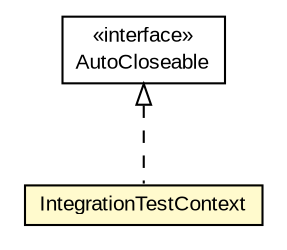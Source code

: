 #!/usr/local/bin/dot
#
# Class diagram 
# Generated by UMLGraph version R5_6-24-gf6e263 (http://www.umlgraph.org/)
#

digraph G {
	edge [fontname="arial",fontsize=10,labelfontname="arial",labelfontsize=10];
	node [fontname="arial",fontsize=10,shape=plaintext];
	nodesep=0.25;
	ranksep=0.5;
	// net.trajano.app.it.IntegrationTestContext
	c552 [label=<<table title="net.trajano.app.it.IntegrationTestContext" border="0" cellborder="1" cellspacing="0" cellpadding="2" port="p" bgcolor="lemonChiffon" href="./IntegrationTestContext.html">
		<tr><td><table border="0" cellspacing="0" cellpadding="1">
<tr><td align="center" balign="center"> IntegrationTestContext </td></tr>
		</table></td></tr>
		</table>>, URL="./IntegrationTestContext.html", fontname="arial", fontcolor="black", fontsize=10.0];
	//net.trajano.app.it.IntegrationTestContext implements java.lang.AutoCloseable
	c553:p -> c552:p [dir=back,arrowtail=empty,style=dashed];
	// java.lang.AutoCloseable
	c553 [label=<<table title="java.lang.AutoCloseable" border="0" cellborder="1" cellspacing="0" cellpadding="2" port="p" href="http://java.sun.com/j2se/1.4.2/docs/api/java/lang/AutoCloseable.html">
		<tr><td><table border="0" cellspacing="0" cellpadding="1">
<tr><td align="center" balign="center"> &#171;interface&#187; </td></tr>
<tr><td align="center" balign="center"> AutoCloseable </td></tr>
		</table></td></tr>
		</table>>, URL="http://java.sun.com/j2se/1.4.2/docs/api/java/lang/AutoCloseable.html", fontname="arial", fontcolor="black", fontsize=10.0];
}

